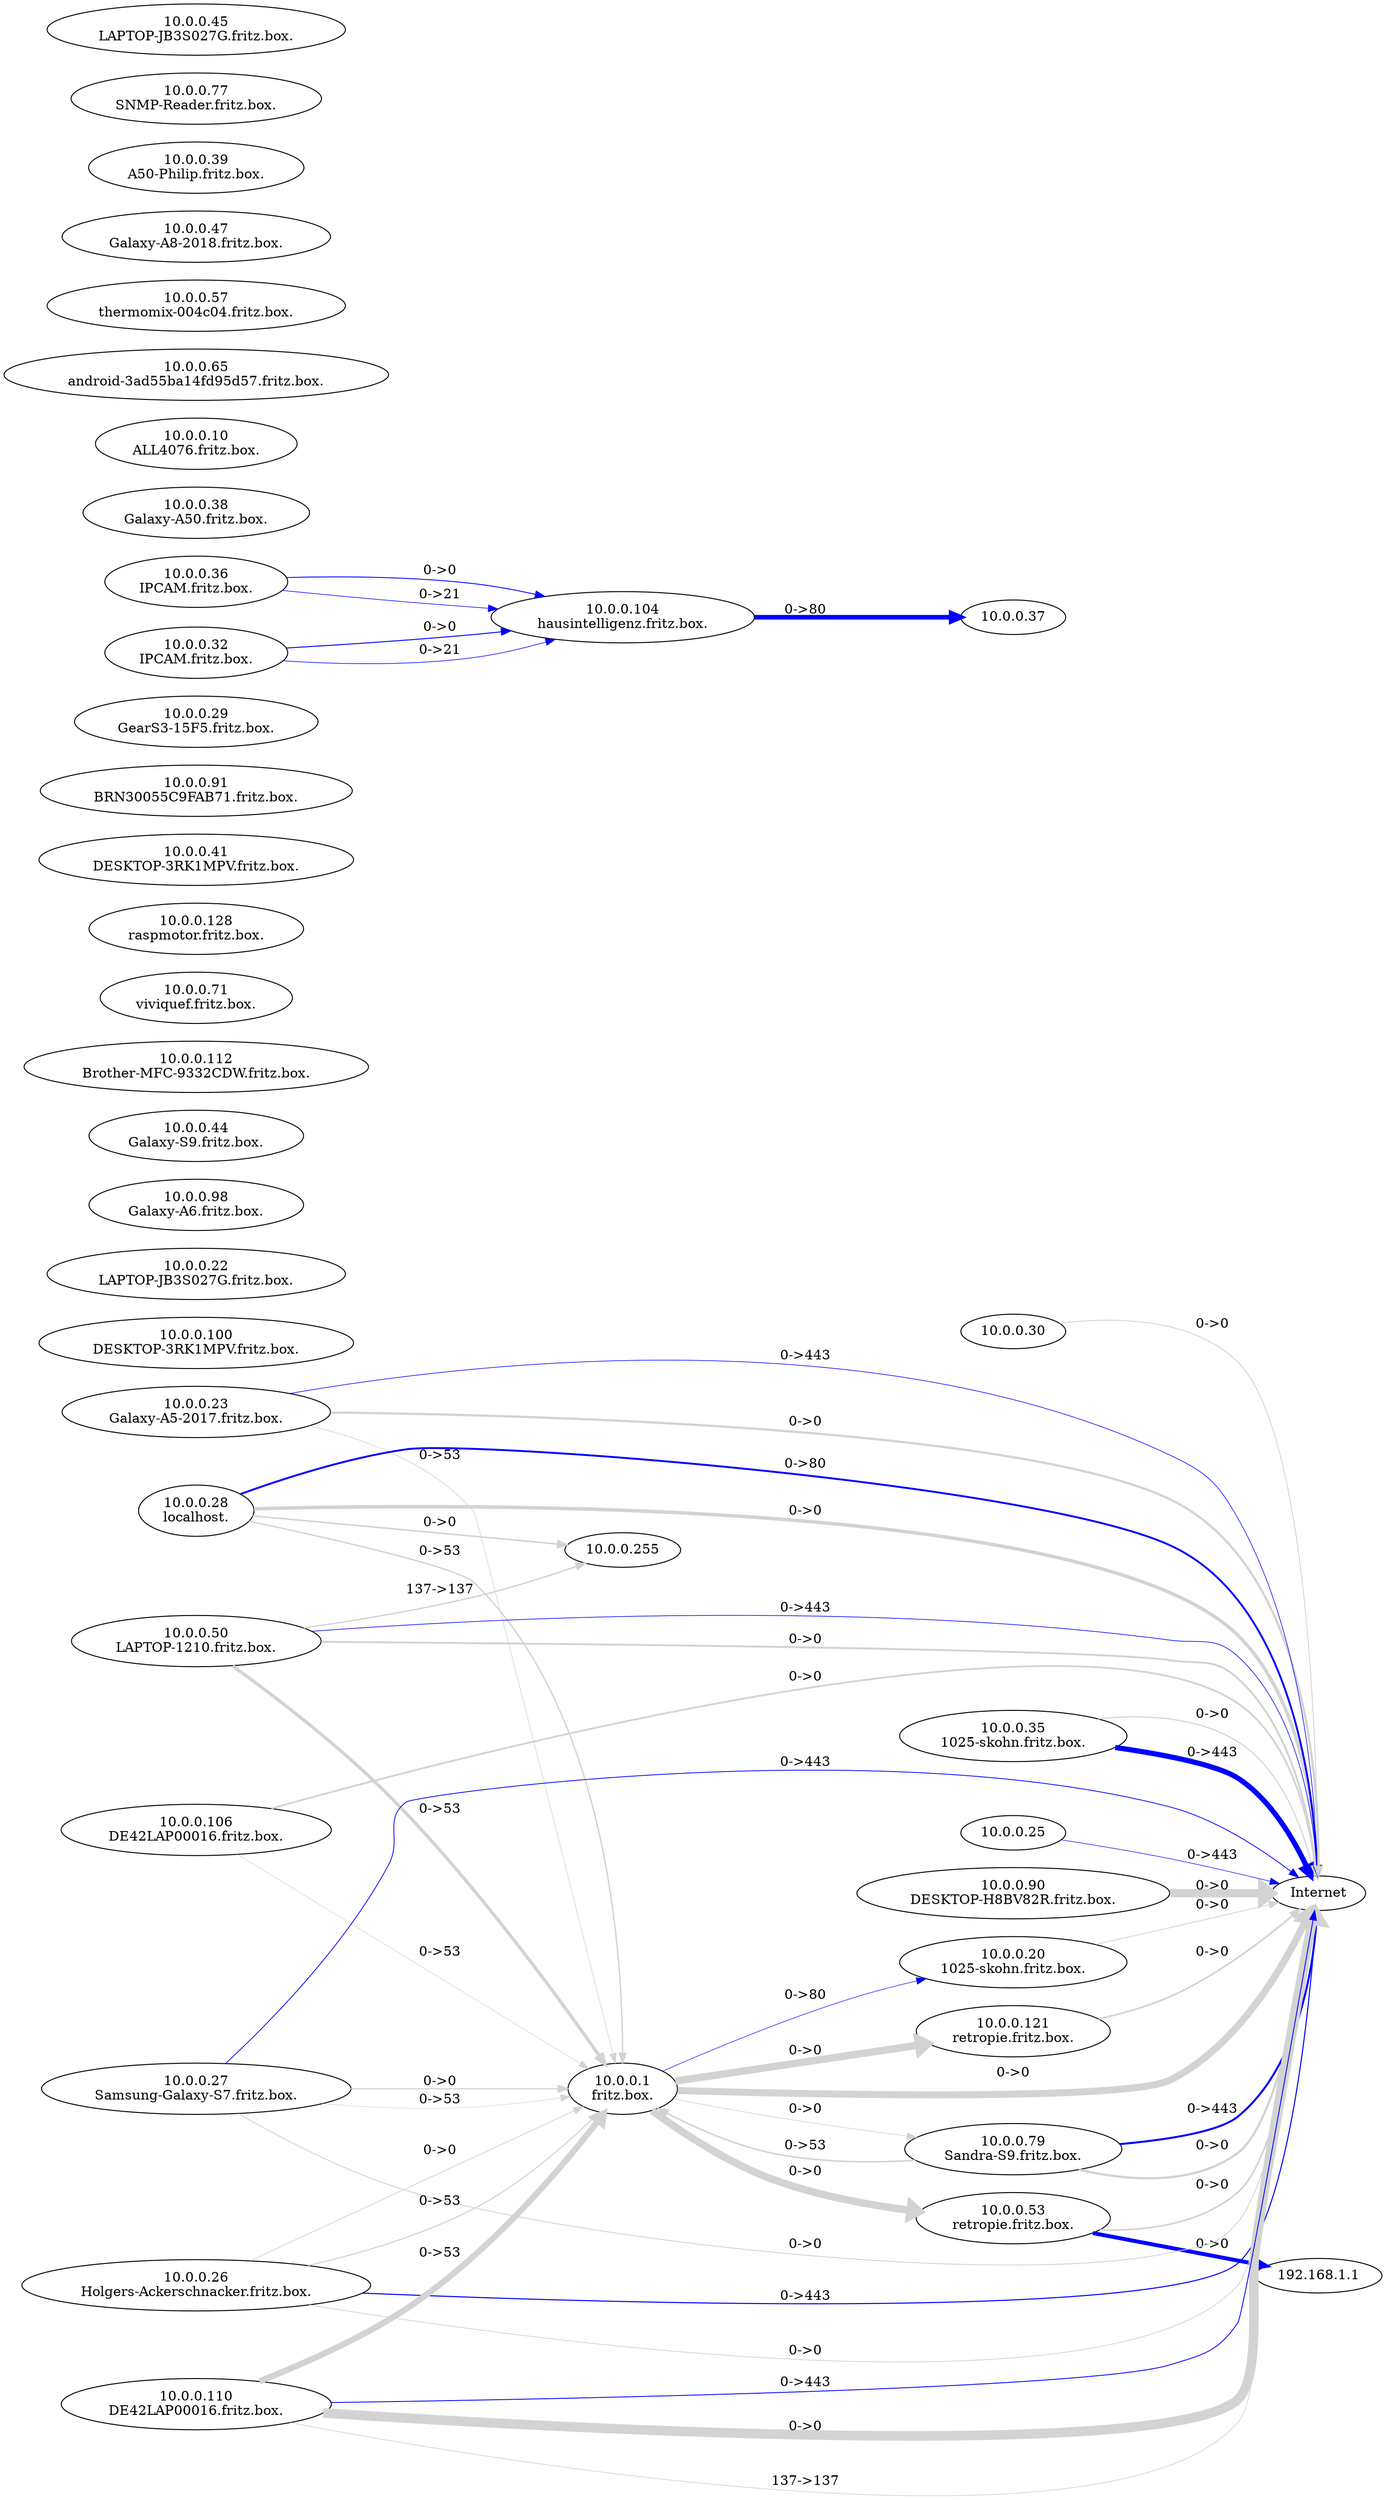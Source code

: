 digraph g {
  rankdir="LR";
  "10.0.0.121" [label="10.0.0.121\nretropie.fritz.box."];
  "10.0.0.100" [label="10.0.0.100\nDESKTOP-3RK1MPV.fritz.box."];
  "10.0.0.23" [label="10.0.0.23\nGalaxy-A5-2017.fritz.box."];
  "10.0.0.22" [label="10.0.0.22\nLAPTOP-JB3S027G.fritz.box."];
  "10.0.0.98" [label="10.0.0.98\nGalaxy-A6.fritz.box."];
  "10.0.0.44" [label="10.0.0.44\nGalaxy-S9.fritz.box."];
  "10.0.0.28" [label="10.0.0.28\nlocalhost."];
  "10.0.0.112" [label="10.0.0.112\nBrother-MFC-9332CDW.fritz.box."];
  "10.0.0.71" [label="10.0.0.71\nviviquef.fritz.box."];
  "10.0.0.35" [label="10.0.0.35\n1025-skohn.fritz.box."];
  "10.0.0.128" [label="10.0.0.128\nraspmotor.fritz.box."];
  "10.0.0.41" [label="10.0.0.41\nDESKTOP-3RK1MPV.fritz.box."];
  "10.0.0.53" [label="10.0.0.53\nretropie.fritz.box."];
  "10.0.0.91" [label="10.0.0.91\nBRN30055C9FAB71.fritz.box."];
  "10.0.0.106" [label="10.0.0.106\nDE42LAP00016.fritz.box."];
  "10.0.0.29" [label="10.0.0.29\nGearS3-15F5.fritz.box."];
  "10.0.0.36" [label="10.0.0.36\nIPCAM.fritz.box."];
  "10.0.0.79" [label="10.0.0.79\nSandra-S9.fritz.box."];
  "10.0.0.38" [label="10.0.0.38\nGalaxy-A50.fritz.box."];
  "10.0.0.90" [label="10.0.0.90\nDESKTOP-H8BV82R.fritz.box."];
  "10.0.0.104" [label="10.0.0.104\nhausintelligenz.fritz.box."];
  "10.0.0.10" [label="10.0.0.10\nALL4076.fritz.box."];
  "10.0.0.65" [label="10.0.0.65\nandroid-3ad55ba14fd95d57.fritz.box."];
  "10.0.0.20" [label="10.0.0.20\n1025-skohn.fritz.box."];
  "10.0.0.57" [label="10.0.0.57\nthermomix-004c04.fritz.box."];
  "10.0.0.32" [label="10.0.0.32\nIPCAM.fritz.box."];
  "10.0.0.1" [label="10.0.0.1\nfritz.box."];
  "10.0.0.50" [label="10.0.0.50\nLAPTOP-1210.fritz.box."];
  "10.0.0.47" [label="10.0.0.47\nGalaxy-A8-2018.fritz.box."];
  "10.0.0.39" [label="10.0.0.39\nA50-Philip.fritz.box."];
  "10.0.0.27" [label="10.0.0.27\nSamsung-Galaxy-S7.fritz.box."];
  "10.0.0.77" [label="10.0.0.77\nSNMP-Reader.fritz.box."];
  "10.0.0.26" [label="10.0.0.26\nHolgers-Ackerschnacker.fritz.box."];
  "10.0.0.45" [label="10.0.0.45\nLAPTOP-JB3S027G.fritz.box."];
  "10.0.0.110" [label="10.0.0.110\nDE42LAP00016.fritz.box."];
  "10.0.0.90" -> "Internet" [label="0->0", penwidth=8.71153455046072, color="lightgrey"];
  "10.0.0.53" -> "Internet" [label="0->0", penwidth=1.71508580904554, color="lightgrey"];
  "10.0.0.50" -> "10.0.0.255" [label="137->137", penwidth=1.39469032086482, color="lightgrey"];
  "10.0.0.32" -> "10.0.0.104" [label="0->0", penwidth=0.987938236260384, color="blue"];
  "10.0.0.35" -> "Internet" [label="0->0", penwidth=1.136402747141, color="lightgrey"];
  "10.0.0.20" -> "Internet" [label="0->0", penwidth=0.834467545876942, color="lightgrey"];
  "10.0.0.26" -> "10.0.0.1" [label="0->53", penwidth=1.13389965738959, color="lightgrey"];
  "10.0.0.27" -> "Internet" [label="0->443", penwidth=0.815850815850816, color="blue"];
  "10.0.0.26" -> "10.0.0.1" [label="0->0", penwidth=0.784405750848704, color="lightgrey"];
  "10.0.0.32" -> "10.0.0.104" [label="0->21", penwidth=0.64485849720749, color="blue"];
  "10.0.0.50" -> "10.0.0.1" [label="0->53", penwidth=3.415622408911, color="lightgrey"];
  "10.0.0.110" -> "Internet" [label="0->0", penwidth=10, color="lightgrey"];
  "10.0.0.27" -> "10.0.0.1" [label="0->0", penwidth=1.24215828913815, color="lightgrey"];
  "10.0.0.104" -> "10.0.0.37" [label="0->80", penwidth=4.82564415450321, color="blue"];
  "10.0.0.28" -> "Internet" [label="0->0", penwidth=3.5981915176546, color="lightgrey"];
  "10.0.0.1" -> "Internet" [label="0->0", penwidth=7.31793933136215, color="lightgrey"];
  "10.0.0.110" -> "Internet" [label="137->137", penwidth=0.719951189749847, color="lightgrey"];
  "10.0.0.36" -> "10.0.0.104" [label="0->0", penwidth=0.898922106975798, color="blue"];
  "10.0.0.26" -> "Internet" [label="0->443", penwidth=1.08524585034652, color="blue"];
  "10.0.0.79" -> "Internet" [label="0->0", penwidth=2.41360429279892, color="lightgrey"];
  "10.0.0.79" -> "10.0.0.1" [label="0->53", penwidth=1.63436116456251, color="lightgrey"];
  "10.0.0.30" -> "Internet" [label="0->0", penwidth=0.895480358567607, color="lightgrey"];
  "10.0.0.106" -> "10.0.0.1" [label="0->53", penwidth=0.572268894416545, color="lightgrey"];
  "10.0.0.110" -> "Internet" [label="0->443", penwidth=0.879836047621282, color="blue"];
  "10.0.0.36" -> "10.0.0.104" [label="0->21", penwidth=0.625459551634048, color="blue"];
  "10.0.0.27" -> "10.0.0.1" [label="0->53", penwidth=0.515167159462461, color="lightgrey"];
  "10.0.0.28" -> "10.0.0.255" [label="0->0", penwidth=1.63451760767197, color="lightgrey"];
  "10.0.0.1" -> "10.0.0.53" [label="0->0", penwidth=7.71812080536913, color="lightgrey"];
  "10.0.0.23" -> "10.0.0.1" [label="0->53", penwidth=0.659720592606499, color="lightgrey"];
  "10.0.0.50" -> "Internet" [label="0->0", penwidth=2.06520548802428, color="lightgrey"];
  "10.0.0.35" -> "Internet" [label="0->443", penwidth=5.41981508424461, color="blue"];
  "10.0.0.50" -> "Internet" [label="0->443", penwidth=0.666134760094492, color="blue"];
  "10.0.0.25" -> "Internet" [label="0->443", penwidth=0.552087733295787, color="blue"];
  "10.0.0.26" -> "Internet" [label="0->0", penwidth=0.787065283709579, color="lightgrey"];
  "10.0.0.1" -> "10.0.0.20" [label="0->80", penwidth=0.532532344612881, color="blue"];
  "10.0.0.1" -> "10.0.0.121" [label="0->0", penwidth=7.71561771561772, color="lightgrey"];
  "10.0.0.106" -> "Internet" [label="0->0", penwidth=1.91705386336259, color="lightgrey"];
  "10.0.0.23" -> "Internet" [label="0->0", penwidth=2.39874219739992, color="lightgrey"];
  "10.0.0.53" -> "192.168.1.1" [label="0->0", penwidth=4.09552416263826, color="blue"];
  "10.0.0.1" -> "10.0.0.79" [label="0->0", penwidth=0.691322100718074, color="lightgrey"];
  "10.0.0.28" -> "10.0.0.1" [label="0->53", penwidth=1.41315060778148, color="lightgrey"];
  "10.0.0.27" -> "Internet" [label="0->0", penwidth=0.933808920386102, color="lightgrey"];
  "10.0.0.79" -> "Internet" [label="0->443", penwidth=2.09258303218035, color="blue"];
  "10.0.0.23" -> "Internet" [label="0->443", penwidth=0.640634533251983, color="blue"];
  "10.0.0.110" -> "10.0.0.1" [label="0->53", penwidth=6.3741180519704, color="lightgrey"];
  "10.0.0.121" -> "Internet" [label="0->0", penwidth=1.77969681325386, color="lightgrey"];
  "10.0.0.28" -> "Internet" [label="0->80", penwidth=1.9727476103315, color="blue"];
}
